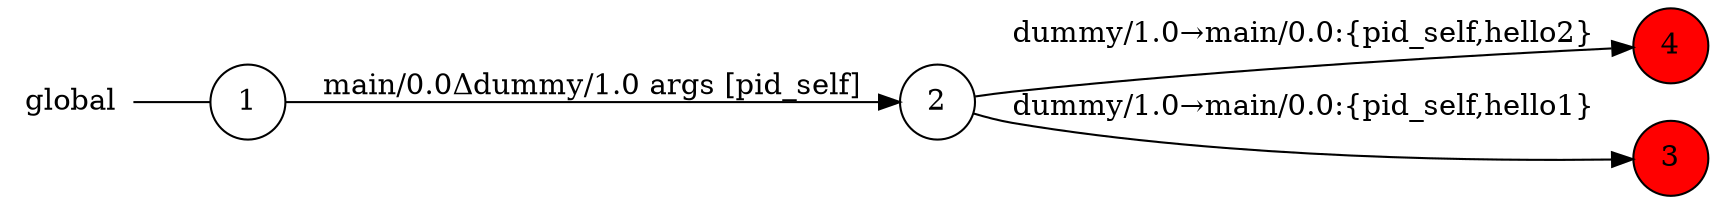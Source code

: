 digraph global {
	rankdir="LR";
	n_0 [label="global", shape="plaintext"];
	n_1 [id="1", shape=circle, label="1"];
	n_0 -> n_1 [arrowhead=none];
	n_2 [id="4", shape=circle, label="4", fillcolor="#FF0000FF", style=filled];
	n_3 [id="3", shape=circle, label="3", fillcolor="#FF0000FF", style=filled];
	n_4 [id="2", shape=circle, label="2"];

	n_4 -> n_3 [id="[$e|1]", label="dummy/1.0→main/0.0:{pid_self,hello1}"];
	n_1 -> n_4 [id="[$e|0]", label="main/0.0Δdummy/1.0 args [pid_self]"];
	n_4 -> n_2 [id="[$e|2]", label="dummy/1.0→main/0.0:{pid_self,hello2}"];
}
